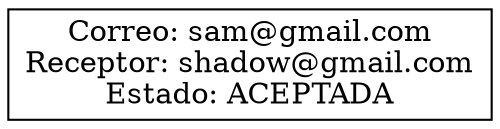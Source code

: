 digraph G {
node [shape=record];
rankdir=LR;
node0 [label="{Correo: sam@gmail.com\nReceptor: shadow@gmail.com\nEstado: ACEPTADA}"];
}
